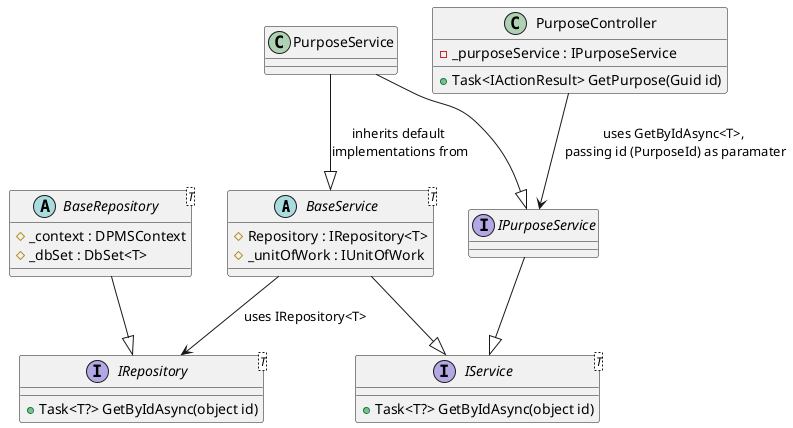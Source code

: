 @startuml

abstract class BaseService<T> {
    #Repository : IRepository<T>
    #_unitOfWork : IUnitOfWork
}

abstract class BaseRepository<T> {
    #_context : DPMSContext
    #_dbSet : DbSet<T>
}

interface IRepository<T> {
    +Task<T?> GetByIdAsync(object id)
}

BaseRepository --|> IRepository

BaseService --|> IService
BaseService --> IRepository : uses IRepository<T>

class PurposeController {
    -_purposeService : IPurposeService

    +Task<IActionResult> GetPurpose(Guid id)
}

class PurposeService {
}

interface IPurposeService {
}

interface IService<T> {
    +Task<T?> GetByIdAsync(object id)
}

IPurposeService --|> IService
PurposeService --|> IPurposeService
PurposeService --|> BaseService : inherits default \nimplementations from
PurposeController --> IPurposeService : uses GetByIdAsync<T>,\n passing id (PurposeId) as paramater

@enduml